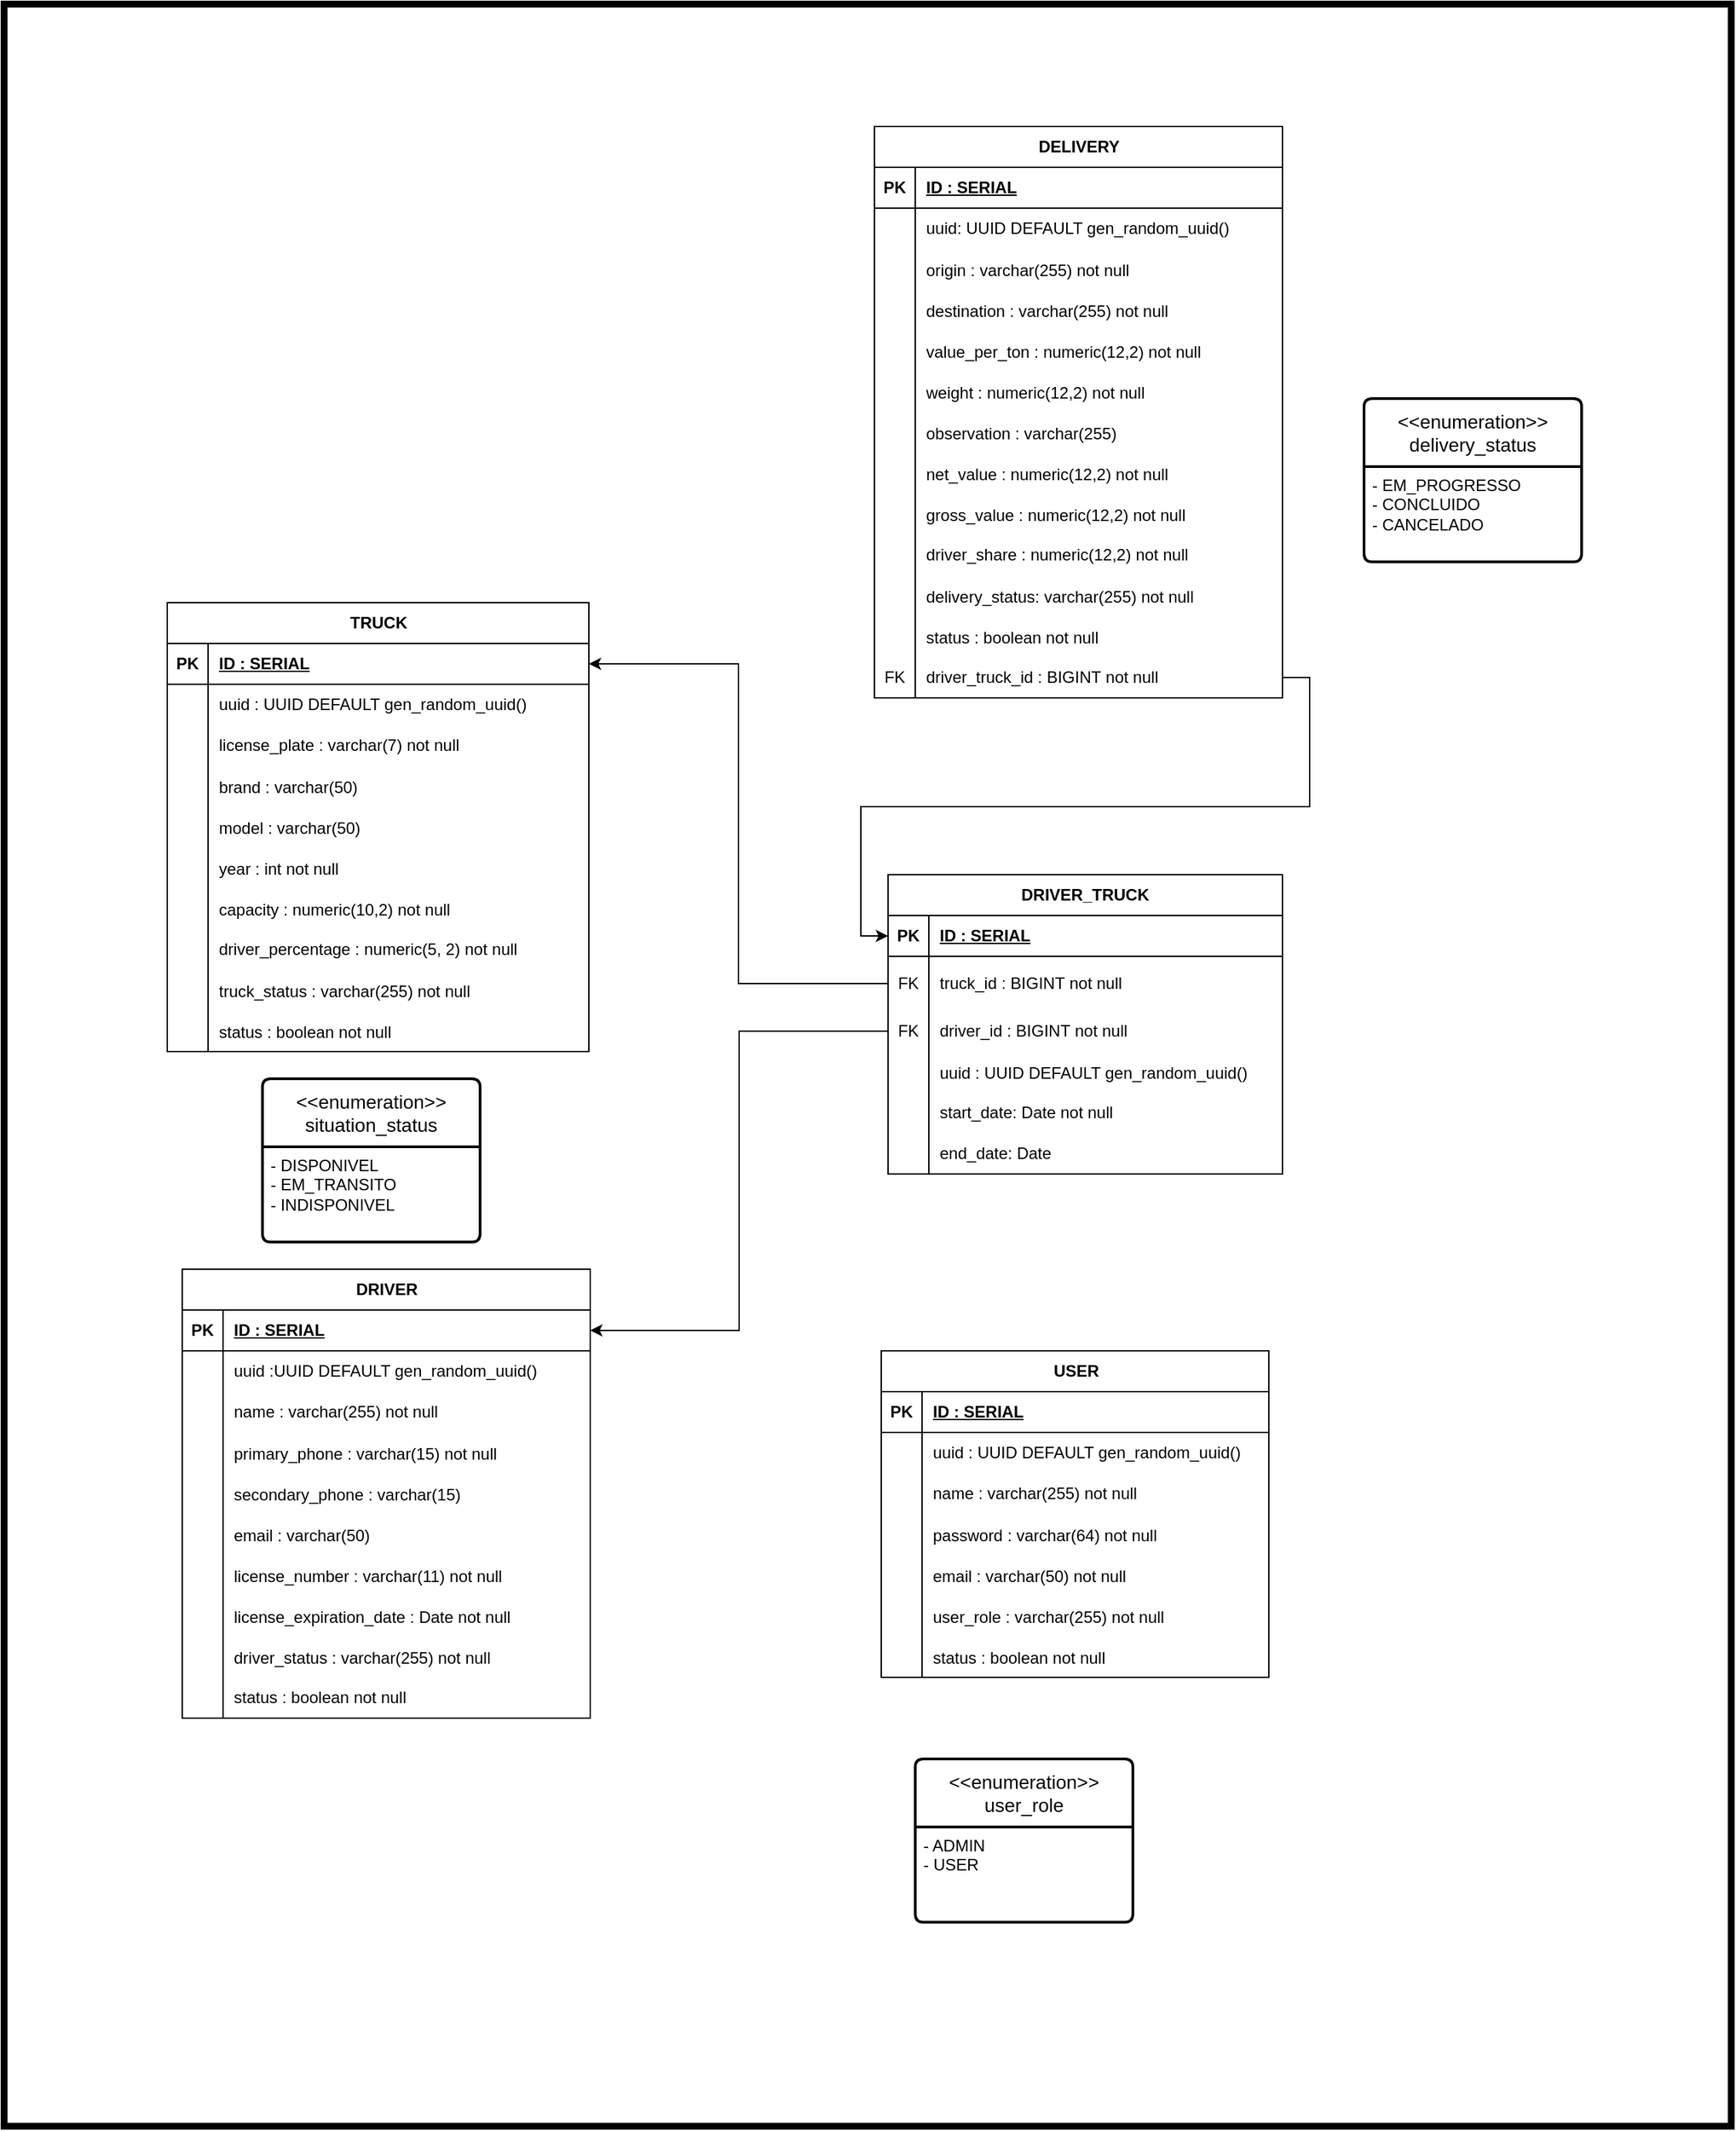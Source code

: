 <mxfile version="24.8.6">
  <diagram name="Página-1" id="pNqZ_SNLBmoqVt6MSf-a">
    <mxGraphModel dx="1987" dy="3127" grid="1" gridSize="10" guides="1" tooltips="1" connect="1" arrows="1" fold="1" page="1" pageScale="1" pageWidth="827" pageHeight="1169" math="0" shadow="0">
      <root>
        <mxCell id="0" />
        <mxCell id="1" parent="0" />
        <mxCell id="ezXLMtQOv2RWku8Z_4Wh-1" value="DRIVER_TRUCK" style="shape=table;startSize=30;container=1;collapsible=1;childLayout=tableLayout;fixedRows=1;rowLines=0;fontStyle=1;align=center;resizeLast=1;html=1;whiteSpace=wrap;" parent="1" vertex="1">
          <mxGeometry x="650" y="80" width="290" height="220" as="geometry" />
        </mxCell>
        <mxCell id="ezXLMtQOv2RWku8Z_4Wh-36" value="" style="shape=tableRow;horizontal=0;startSize=0;swimlaneHead=0;swimlaneBody=0;fillColor=none;collapsible=0;dropTarget=0;points=[[0,0.5],[1,0.5]];portConstraint=eastwest;top=0;left=0;right=0;bottom=1;" parent="ezXLMtQOv2RWku8Z_4Wh-1" vertex="1">
          <mxGeometry y="30" width="290" height="30" as="geometry" />
        </mxCell>
        <mxCell id="ezXLMtQOv2RWku8Z_4Wh-37" value="PK" style="shape=partialRectangle;connectable=0;fillColor=none;top=0;left=0;bottom=0;right=0;fontStyle=1;overflow=hidden;whiteSpace=wrap;html=1;" parent="ezXLMtQOv2RWku8Z_4Wh-36" vertex="1">
          <mxGeometry width="30" height="30" as="geometry">
            <mxRectangle width="30" height="30" as="alternateBounds" />
          </mxGeometry>
        </mxCell>
        <mxCell id="ezXLMtQOv2RWku8Z_4Wh-38" value="ID : SERIAL" style="shape=partialRectangle;connectable=0;fillColor=none;top=0;left=0;bottom=0;right=0;align=left;spacingLeft=6;fontStyle=5;overflow=hidden;whiteSpace=wrap;html=1;" parent="ezXLMtQOv2RWku8Z_4Wh-36" vertex="1">
          <mxGeometry x="30" width="260" height="30" as="geometry">
            <mxRectangle width="260" height="30" as="alternateBounds" />
          </mxGeometry>
        </mxCell>
        <mxCell id="ezXLMtQOv2RWku8Z_4Wh-386" value="" style="shape=tableRow;horizontal=0;startSize=0;swimlaneHead=0;swimlaneBody=0;fillColor=none;collapsible=0;dropTarget=0;points=[[0,0.5],[1,0.5]];portConstraint=eastwest;top=0;left=0;right=0;bottom=0;" parent="ezXLMtQOv2RWku8Z_4Wh-1" vertex="1">
          <mxGeometry y="60" width="290" height="40" as="geometry" />
        </mxCell>
        <mxCell id="ezXLMtQOv2RWku8Z_4Wh-387" value="FK" style="shape=partialRectangle;connectable=0;fillColor=none;top=0;left=0;bottom=0;right=0;fontStyle=0;overflow=hidden;whiteSpace=wrap;html=1;" parent="ezXLMtQOv2RWku8Z_4Wh-386" vertex="1">
          <mxGeometry width="30" height="40" as="geometry">
            <mxRectangle width="30" height="40" as="alternateBounds" />
          </mxGeometry>
        </mxCell>
        <mxCell id="ezXLMtQOv2RWku8Z_4Wh-388" value="truck_id : BIGINT&lt;span style=&quot;text-wrap-mode: nowrap;&quot;&gt;&amp;nbsp;not null&lt;/span&gt;" style="shape=partialRectangle;connectable=0;fillColor=none;top=0;left=0;bottom=0;right=0;align=left;spacingLeft=6;fontStyle=0;overflow=hidden;whiteSpace=wrap;html=1;" parent="ezXLMtQOv2RWku8Z_4Wh-386" vertex="1">
          <mxGeometry x="30" width="260" height="40" as="geometry">
            <mxRectangle width="260" height="40" as="alternateBounds" />
          </mxGeometry>
        </mxCell>
        <mxCell id="ezXLMtQOv2RWku8Z_4Wh-382" value="" style="shape=tableRow;horizontal=0;startSize=0;swimlaneHead=0;swimlaneBody=0;fillColor=none;collapsible=0;dropTarget=0;points=[[0,0.5],[1,0.5]];portConstraint=eastwest;top=0;left=0;right=0;bottom=0;" parent="ezXLMtQOv2RWku8Z_4Wh-1" vertex="1">
          <mxGeometry y="100" width="290" height="30" as="geometry" />
        </mxCell>
        <mxCell id="ezXLMtQOv2RWku8Z_4Wh-383" value="FK" style="shape=partialRectangle;connectable=0;fillColor=none;top=0;left=0;bottom=0;right=0;fontStyle=0;overflow=hidden;whiteSpace=wrap;html=1;" parent="ezXLMtQOv2RWku8Z_4Wh-382" vertex="1">
          <mxGeometry width="30" height="30" as="geometry">
            <mxRectangle width="30" height="30" as="alternateBounds" />
          </mxGeometry>
        </mxCell>
        <mxCell id="ezXLMtQOv2RWku8Z_4Wh-384" value="driver_id : BIGINT&lt;span style=&quot;text-wrap-mode: nowrap;&quot;&gt;&amp;nbsp;not null&lt;/span&gt;" style="shape=partialRectangle;connectable=0;fillColor=none;top=0;left=0;bottom=0;right=0;align=left;spacingLeft=6;fontStyle=0;overflow=hidden;whiteSpace=wrap;html=1;" parent="ezXLMtQOv2RWku8Z_4Wh-382" vertex="1">
          <mxGeometry x="30" width="260" height="30" as="geometry">
            <mxRectangle width="260" height="30" as="alternateBounds" />
          </mxGeometry>
        </mxCell>
        <mxCell id="Ko2edAD_BaUw7JD7dSCf-1" value="" style="shape=tableRow;horizontal=0;startSize=0;swimlaneHead=0;swimlaneBody=0;fillColor=none;collapsible=0;dropTarget=0;points=[[0,0.5],[1,0.5]];portConstraint=eastwest;top=0;left=0;right=0;bottom=0;" parent="ezXLMtQOv2RWku8Z_4Wh-1" vertex="1">
          <mxGeometry y="130" width="290" height="30" as="geometry" />
        </mxCell>
        <mxCell id="Ko2edAD_BaUw7JD7dSCf-2" value="" style="shape=partialRectangle;connectable=0;fillColor=none;top=0;left=0;bottom=0;right=0;editable=1;overflow=hidden;" parent="Ko2edAD_BaUw7JD7dSCf-1" vertex="1">
          <mxGeometry width="30" height="30" as="geometry">
            <mxRectangle width="30" height="30" as="alternateBounds" />
          </mxGeometry>
        </mxCell>
        <mxCell id="Ko2edAD_BaUw7JD7dSCf-3" value="uuid : UUID DEFAULT gen_random_uuid()" style="shape=partialRectangle;connectable=0;fillColor=none;top=0;left=0;bottom=0;right=0;align=left;spacingLeft=6;overflow=hidden;" parent="Ko2edAD_BaUw7JD7dSCf-1" vertex="1">
          <mxGeometry x="30" width="260" height="30" as="geometry">
            <mxRectangle width="260" height="30" as="alternateBounds" />
          </mxGeometry>
        </mxCell>
        <mxCell id="ezXLMtQOv2RWku8Z_4Wh-8" value="" style="shape=tableRow;horizontal=0;startSize=0;swimlaneHead=0;swimlaneBody=0;fillColor=none;collapsible=0;dropTarget=0;points=[[0,0.5],[1,0.5]];portConstraint=eastwest;top=0;left=0;right=0;bottom=0;html=1;" parent="ezXLMtQOv2RWku8Z_4Wh-1" vertex="1">
          <mxGeometry y="160" width="290" height="30" as="geometry" />
        </mxCell>
        <mxCell id="ezXLMtQOv2RWku8Z_4Wh-9" value="" style="shape=partialRectangle;connectable=0;fillColor=none;top=0;left=0;bottom=0;right=0;editable=1;overflow=hidden;html=1;whiteSpace=wrap;" parent="ezXLMtQOv2RWku8Z_4Wh-8" vertex="1">
          <mxGeometry width="30" height="30" as="geometry">
            <mxRectangle width="30" height="30" as="alternateBounds" />
          </mxGeometry>
        </mxCell>
        <mxCell id="ezXLMtQOv2RWku8Z_4Wh-10" value="start_date: Date&lt;span style=&quot;text-wrap-mode: nowrap;&quot;&gt;&amp;nbsp;not null&lt;/span&gt;" style="shape=partialRectangle;connectable=0;fillColor=none;top=0;left=0;bottom=0;right=0;align=left;spacingLeft=6;overflow=hidden;html=1;whiteSpace=wrap;" parent="ezXLMtQOv2RWku8Z_4Wh-8" vertex="1">
          <mxGeometry x="30" width="260" height="30" as="geometry">
            <mxRectangle width="260" height="30" as="alternateBounds" />
          </mxGeometry>
        </mxCell>
        <mxCell id="ezXLMtQOv2RWku8Z_4Wh-11" value="" style="shape=tableRow;horizontal=0;startSize=0;swimlaneHead=0;swimlaneBody=0;fillColor=none;collapsible=0;dropTarget=0;points=[[0,0.5],[1,0.5]];portConstraint=eastwest;top=0;left=0;right=0;bottom=0;html=1;" parent="ezXLMtQOv2RWku8Z_4Wh-1" vertex="1">
          <mxGeometry y="190" width="290" height="30" as="geometry" />
        </mxCell>
        <mxCell id="ezXLMtQOv2RWku8Z_4Wh-12" value="" style="shape=partialRectangle;connectable=0;fillColor=none;top=0;left=0;bottom=0;right=0;editable=1;overflow=hidden;html=1;whiteSpace=wrap;" parent="ezXLMtQOv2RWku8Z_4Wh-11" vertex="1">
          <mxGeometry width="30" height="30" as="geometry">
            <mxRectangle width="30" height="30" as="alternateBounds" />
          </mxGeometry>
        </mxCell>
        <mxCell id="ezXLMtQOv2RWku8Z_4Wh-13" value="end_date: Date" style="shape=partialRectangle;connectable=0;fillColor=none;top=0;left=0;bottom=0;right=0;align=left;spacingLeft=6;overflow=hidden;html=1;whiteSpace=wrap;" parent="ezXLMtQOv2RWku8Z_4Wh-11" vertex="1">
          <mxGeometry x="30" width="260" height="30" as="geometry">
            <mxRectangle width="260" height="30" as="alternateBounds" />
          </mxGeometry>
        </mxCell>
        <mxCell id="ezXLMtQOv2RWku8Z_4Wh-14" value="DRIVER" style="shape=table;startSize=30;container=1;collapsible=1;childLayout=tableLayout;fixedRows=1;rowLines=0;fontStyle=1;align=center;resizeLast=1;html=1;" parent="1" vertex="1">
          <mxGeometry x="131" y="370" width="300" height="330" as="geometry" />
        </mxCell>
        <mxCell id="ezXLMtQOv2RWku8Z_4Wh-15" value="" style="shape=tableRow;horizontal=0;startSize=0;swimlaneHead=0;swimlaneBody=0;fillColor=none;collapsible=0;dropTarget=0;points=[[0,0.5],[1,0.5]];portConstraint=eastwest;top=0;left=0;right=0;bottom=1;" parent="ezXLMtQOv2RWku8Z_4Wh-14" vertex="1">
          <mxGeometry y="30" width="300" height="30" as="geometry" />
        </mxCell>
        <mxCell id="ezXLMtQOv2RWku8Z_4Wh-16" value="PK" style="shape=partialRectangle;connectable=0;fillColor=none;top=0;left=0;bottom=0;right=0;fontStyle=1;overflow=hidden;whiteSpace=wrap;html=1;" parent="ezXLMtQOv2RWku8Z_4Wh-15" vertex="1">
          <mxGeometry width="30" height="30" as="geometry">
            <mxRectangle width="30" height="30" as="alternateBounds" />
          </mxGeometry>
        </mxCell>
        <mxCell id="ezXLMtQOv2RWku8Z_4Wh-17" value="ID : SERIAL" style="shape=partialRectangle;connectable=0;fillColor=none;top=0;left=0;bottom=0;right=0;align=left;spacingLeft=6;fontStyle=5;overflow=hidden;whiteSpace=wrap;html=1;" parent="ezXLMtQOv2RWku8Z_4Wh-15" vertex="1">
          <mxGeometry x="30" width="270" height="30" as="geometry">
            <mxRectangle width="270" height="30" as="alternateBounds" />
          </mxGeometry>
        </mxCell>
        <mxCell id="ezXLMtQOv2RWku8Z_4Wh-18" value="" style="shape=tableRow;horizontal=0;startSize=0;swimlaneHead=0;swimlaneBody=0;fillColor=none;collapsible=0;dropTarget=0;points=[[0,0.5],[1,0.5]];portConstraint=eastwest;top=0;left=0;right=0;bottom=0;" parent="ezXLMtQOv2RWku8Z_4Wh-14" vertex="1">
          <mxGeometry y="60" width="300" height="30" as="geometry" />
        </mxCell>
        <mxCell id="ezXLMtQOv2RWku8Z_4Wh-19" value="" style="shape=partialRectangle;connectable=0;fillColor=none;top=0;left=0;bottom=0;right=0;editable=1;overflow=hidden;whiteSpace=wrap;html=1;" parent="ezXLMtQOv2RWku8Z_4Wh-18" vertex="1">
          <mxGeometry width="30" height="30" as="geometry">
            <mxRectangle width="30" height="30" as="alternateBounds" />
          </mxGeometry>
        </mxCell>
        <mxCell id="ezXLMtQOv2RWku8Z_4Wh-20" value="uuid :UUID DEFAULT gen_random_uuid()" style="shape=partialRectangle;connectable=0;fillColor=none;top=0;left=0;bottom=0;right=0;align=left;spacingLeft=6;overflow=hidden;whiteSpace=wrap;html=1;" parent="ezXLMtQOv2RWku8Z_4Wh-18" vertex="1">
          <mxGeometry x="30" width="270" height="30" as="geometry">
            <mxRectangle width="270" height="30" as="alternateBounds" />
          </mxGeometry>
        </mxCell>
        <mxCell id="ezXLMtQOv2RWku8Z_4Wh-21" value="" style="shape=tableRow;horizontal=0;startSize=0;swimlaneHead=0;swimlaneBody=0;fillColor=none;collapsible=0;dropTarget=0;points=[[0,0.5],[1,0.5]];portConstraint=eastwest;top=0;left=0;right=0;bottom=0;" parent="ezXLMtQOv2RWku8Z_4Wh-14" vertex="1">
          <mxGeometry y="90" width="300" height="30" as="geometry" />
        </mxCell>
        <mxCell id="ezXLMtQOv2RWku8Z_4Wh-22" value="" style="shape=partialRectangle;connectable=0;fillColor=none;top=0;left=0;bottom=0;right=0;editable=1;overflow=hidden;whiteSpace=wrap;html=1;" parent="ezXLMtQOv2RWku8Z_4Wh-21" vertex="1">
          <mxGeometry width="30" height="30" as="geometry">
            <mxRectangle width="30" height="30" as="alternateBounds" />
          </mxGeometry>
        </mxCell>
        <mxCell id="ezXLMtQOv2RWku8Z_4Wh-23" value="name :&amp;nbsp;&lt;span style=&quot;text-wrap-mode: nowrap;&quot;&gt;varchar(255)&lt;/span&gt;&lt;span style=&quot;text-wrap-mode: nowrap;&quot;&gt;&amp;nbsp;not null&lt;/span&gt;" style="shape=partialRectangle;connectable=0;fillColor=none;top=0;left=0;bottom=0;right=0;align=left;spacingLeft=6;overflow=hidden;whiteSpace=wrap;html=1;" parent="ezXLMtQOv2RWku8Z_4Wh-21" vertex="1">
          <mxGeometry x="30" width="270" height="30" as="geometry">
            <mxRectangle width="270" height="30" as="alternateBounds" />
          </mxGeometry>
        </mxCell>
        <mxCell id="ezXLMtQOv2RWku8Z_4Wh-117" value="" style="shape=tableRow;horizontal=0;startSize=0;swimlaneHead=0;swimlaneBody=0;fillColor=none;collapsible=0;dropTarget=0;points=[[0,0.5],[1,0.5]];portConstraint=eastwest;top=0;left=0;right=0;bottom=0;" parent="ezXLMtQOv2RWku8Z_4Wh-14" vertex="1">
          <mxGeometry y="120" width="300" height="30" as="geometry" />
        </mxCell>
        <mxCell id="ezXLMtQOv2RWku8Z_4Wh-118" value="" style="shape=partialRectangle;connectable=0;fillColor=none;top=0;left=0;bottom=0;right=0;editable=1;overflow=hidden;" parent="ezXLMtQOv2RWku8Z_4Wh-117" vertex="1">
          <mxGeometry width="30" height="30" as="geometry">
            <mxRectangle width="30" height="30" as="alternateBounds" />
          </mxGeometry>
        </mxCell>
        <mxCell id="ezXLMtQOv2RWku8Z_4Wh-119" value="primary_phone : varchar(15) not null" style="shape=partialRectangle;connectable=0;fillColor=none;top=0;left=0;bottom=0;right=0;align=left;spacingLeft=6;overflow=hidden;" parent="ezXLMtQOv2RWku8Z_4Wh-117" vertex="1">
          <mxGeometry x="30" width="270" height="30" as="geometry">
            <mxRectangle width="270" height="30" as="alternateBounds" />
          </mxGeometry>
        </mxCell>
        <mxCell id="ezXLMtQOv2RWku8Z_4Wh-129" value="" style="shape=tableRow;horizontal=0;startSize=0;swimlaneHead=0;swimlaneBody=0;fillColor=none;collapsible=0;dropTarget=0;points=[[0,0.5],[1,0.5]];portConstraint=eastwest;top=0;left=0;right=0;bottom=0;" parent="ezXLMtQOv2RWku8Z_4Wh-14" vertex="1">
          <mxGeometry y="150" width="300" height="30" as="geometry" />
        </mxCell>
        <mxCell id="ezXLMtQOv2RWku8Z_4Wh-130" value="" style="shape=partialRectangle;connectable=0;fillColor=none;top=0;left=0;bottom=0;right=0;editable=1;overflow=hidden;" parent="ezXLMtQOv2RWku8Z_4Wh-129" vertex="1">
          <mxGeometry width="30" height="30" as="geometry">
            <mxRectangle width="30" height="30" as="alternateBounds" />
          </mxGeometry>
        </mxCell>
        <mxCell id="ezXLMtQOv2RWku8Z_4Wh-131" value="secondary_phone : varchar(15)" style="shape=partialRectangle;connectable=0;fillColor=none;top=0;left=0;bottom=0;right=0;align=left;spacingLeft=6;overflow=hidden;" parent="ezXLMtQOv2RWku8Z_4Wh-129" vertex="1">
          <mxGeometry x="30" width="270" height="30" as="geometry">
            <mxRectangle width="270" height="30" as="alternateBounds" />
          </mxGeometry>
        </mxCell>
        <mxCell id="ezXLMtQOv2RWku8Z_4Wh-125" value="" style="shape=tableRow;horizontal=0;startSize=0;swimlaneHead=0;swimlaneBody=0;fillColor=none;collapsible=0;dropTarget=0;points=[[0,0.5],[1,0.5]];portConstraint=eastwest;top=0;left=0;right=0;bottom=0;" parent="ezXLMtQOv2RWku8Z_4Wh-14" vertex="1">
          <mxGeometry y="180" width="300" height="30" as="geometry" />
        </mxCell>
        <mxCell id="ezXLMtQOv2RWku8Z_4Wh-126" value="" style="shape=partialRectangle;connectable=0;fillColor=none;top=0;left=0;bottom=0;right=0;editable=1;overflow=hidden;" parent="ezXLMtQOv2RWku8Z_4Wh-125" vertex="1">
          <mxGeometry width="30" height="30" as="geometry">
            <mxRectangle width="30" height="30" as="alternateBounds" />
          </mxGeometry>
        </mxCell>
        <mxCell id="ezXLMtQOv2RWku8Z_4Wh-127" value="email : varchar(50)" style="shape=partialRectangle;connectable=0;fillColor=none;top=0;left=0;bottom=0;right=0;align=left;spacingLeft=6;overflow=hidden;" parent="ezXLMtQOv2RWku8Z_4Wh-125" vertex="1">
          <mxGeometry x="30" width="270" height="30" as="geometry">
            <mxRectangle width="270" height="30" as="alternateBounds" />
          </mxGeometry>
        </mxCell>
        <mxCell id="ezXLMtQOv2RWku8Z_4Wh-121" value="" style="shape=tableRow;horizontal=0;startSize=0;swimlaneHead=0;swimlaneBody=0;fillColor=none;collapsible=0;dropTarget=0;points=[[0,0.5],[1,0.5]];portConstraint=eastwest;top=0;left=0;right=0;bottom=0;" parent="ezXLMtQOv2RWku8Z_4Wh-14" vertex="1">
          <mxGeometry y="210" width="300" height="30" as="geometry" />
        </mxCell>
        <mxCell id="ezXLMtQOv2RWku8Z_4Wh-122" value="" style="shape=partialRectangle;connectable=0;fillColor=none;top=0;left=0;bottom=0;right=0;editable=1;overflow=hidden;" parent="ezXLMtQOv2RWku8Z_4Wh-121" vertex="1">
          <mxGeometry width="30" height="30" as="geometry">
            <mxRectangle width="30" height="30" as="alternateBounds" />
          </mxGeometry>
        </mxCell>
        <mxCell id="ezXLMtQOv2RWku8Z_4Wh-123" value="license_number : varchar(11) not null" style="shape=partialRectangle;connectable=0;fillColor=none;top=0;left=0;bottom=0;right=0;align=left;spacingLeft=6;overflow=hidden;" parent="ezXLMtQOv2RWku8Z_4Wh-121" vertex="1">
          <mxGeometry x="30" width="270" height="30" as="geometry">
            <mxRectangle width="270" height="30" as="alternateBounds" />
          </mxGeometry>
        </mxCell>
        <mxCell id="ezXLMtQOv2RWku8Z_4Wh-141" value="" style="shape=tableRow;horizontal=0;startSize=0;swimlaneHead=0;swimlaneBody=0;fillColor=none;collapsible=0;dropTarget=0;points=[[0,0.5],[1,0.5]];portConstraint=eastwest;top=0;left=0;right=0;bottom=0;" parent="ezXLMtQOv2RWku8Z_4Wh-14" vertex="1">
          <mxGeometry y="240" width="300" height="30" as="geometry" />
        </mxCell>
        <mxCell id="ezXLMtQOv2RWku8Z_4Wh-142" value="" style="shape=partialRectangle;connectable=0;fillColor=none;top=0;left=0;bottom=0;right=0;editable=1;overflow=hidden;" parent="ezXLMtQOv2RWku8Z_4Wh-141" vertex="1">
          <mxGeometry width="30" height="30" as="geometry">
            <mxRectangle width="30" height="30" as="alternateBounds" />
          </mxGeometry>
        </mxCell>
        <mxCell id="ezXLMtQOv2RWku8Z_4Wh-143" value="license_expiration_date : Date not null" style="shape=partialRectangle;connectable=0;fillColor=none;top=0;left=0;bottom=0;right=0;align=left;spacingLeft=6;overflow=hidden;" parent="ezXLMtQOv2RWku8Z_4Wh-141" vertex="1">
          <mxGeometry x="30" width="270" height="30" as="geometry">
            <mxRectangle width="270" height="30" as="alternateBounds" />
          </mxGeometry>
        </mxCell>
        <mxCell id="ezXLMtQOv2RWku8Z_4Wh-327" value="" style="shape=tableRow;horizontal=0;startSize=0;swimlaneHead=0;swimlaneBody=0;fillColor=none;collapsible=0;dropTarget=0;points=[[0,0.5],[1,0.5]];portConstraint=eastwest;top=0;left=0;right=0;bottom=0;" parent="ezXLMtQOv2RWku8Z_4Wh-14" vertex="1">
          <mxGeometry y="270" width="300" height="30" as="geometry" />
        </mxCell>
        <mxCell id="ezXLMtQOv2RWku8Z_4Wh-328" value="" style="shape=partialRectangle;connectable=0;fillColor=none;top=0;left=0;bottom=0;right=0;editable=1;overflow=hidden;" parent="ezXLMtQOv2RWku8Z_4Wh-327" vertex="1">
          <mxGeometry width="30" height="30" as="geometry">
            <mxRectangle width="30" height="30" as="alternateBounds" />
          </mxGeometry>
        </mxCell>
        <mxCell id="ezXLMtQOv2RWku8Z_4Wh-329" value="driver_status : varchar(255) not null" style="shape=partialRectangle;connectable=0;fillColor=none;top=0;left=0;bottom=0;right=0;align=left;spacingLeft=6;overflow=hidden;" parent="ezXLMtQOv2RWku8Z_4Wh-327" vertex="1">
          <mxGeometry x="30" width="270" height="30" as="geometry">
            <mxRectangle width="270" height="30" as="alternateBounds" />
          </mxGeometry>
        </mxCell>
        <mxCell id="ezXLMtQOv2RWku8Z_4Wh-24" value="" style="shape=tableRow;horizontal=0;startSize=0;swimlaneHead=0;swimlaneBody=0;fillColor=none;collapsible=0;dropTarget=0;points=[[0,0.5],[1,0.5]];portConstraint=eastwest;top=0;left=0;right=0;bottom=0;" parent="ezXLMtQOv2RWku8Z_4Wh-14" vertex="1">
          <mxGeometry y="300" width="300" height="30" as="geometry" />
        </mxCell>
        <mxCell id="ezXLMtQOv2RWku8Z_4Wh-25" value="" style="shape=partialRectangle;connectable=0;fillColor=none;top=0;left=0;bottom=0;right=0;editable=1;overflow=hidden;whiteSpace=wrap;html=1;" parent="ezXLMtQOv2RWku8Z_4Wh-24" vertex="1">
          <mxGeometry width="30" height="30" as="geometry">
            <mxRectangle width="30" height="30" as="alternateBounds" />
          </mxGeometry>
        </mxCell>
        <mxCell id="ezXLMtQOv2RWku8Z_4Wh-26" value="status : boolean&lt;span style=&quot;text-wrap-mode: nowrap;&quot;&gt;&amp;nbsp;not null&lt;/span&gt;" style="shape=partialRectangle;connectable=0;fillColor=none;top=0;left=0;bottom=0;right=0;align=left;spacingLeft=6;overflow=hidden;whiteSpace=wrap;html=1;" parent="ezXLMtQOv2RWku8Z_4Wh-24" vertex="1">
          <mxGeometry x="30" width="270" height="30" as="geometry">
            <mxRectangle width="270" height="30" as="alternateBounds" />
          </mxGeometry>
        </mxCell>
        <mxCell id="ezXLMtQOv2RWku8Z_4Wh-54" value="TRUCK" style="shape=table;startSize=30;container=1;collapsible=1;childLayout=tableLayout;fixedRows=1;rowLines=0;fontStyle=1;align=center;resizeLast=1;html=1;" parent="1" vertex="1">
          <mxGeometry x="120" y="-120" width="310" height="330" as="geometry" />
        </mxCell>
        <mxCell id="ezXLMtQOv2RWku8Z_4Wh-55" value="" style="shape=tableRow;horizontal=0;startSize=0;swimlaneHead=0;swimlaneBody=0;fillColor=none;collapsible=0;dropTarget=0;points=[[0,0.5],[1,0.5]];portConstraint=eastwest;top=0;left=0;right=0;bottom=1;" parent="ezXLMtQOv2RWku8Z_4Wh-54" vertex="1">
          <mxGeometry y="30" width="310" height="30" as="geometry" />
        </mxCell>
        <mxCell id="ezXLMtQOv2RWku8Z_4Wh-56" value="PK" style="shape=partialRectangle;connectable=0;fillColor=none;top=0;left=0;bottom=0;right=0;fontStyle=1;overflow=hidden;whiteSpace=wrap;html=1;" parent="ezXLMtQOv2RWku8Z_4Wh-55" vertex="1">
          <mxGeometry width="30" height="30" as="geometry">
            <mxRectangle width="30" height="30" as="alternateBounds" />
          </mxGeometry>
        </mxCell>
        <mxCell id="ezXLMtQOv2RWku8Z_4Wh-57" value="ID : SERIAL" style="shape=partialRectangle;connectable=0;fillColor=none;top=0;left=0;bottom=0;right=0;align=left;spacingLeft=6;fontStyle=5;overflow=hidden;whiteSpace=wrap;html=1;" parent="ezXLMtQOv2RWku8Z_4Wh-55" vertex="1">
          <mxGeometry x="30" width="280" height="30" as="geometry">
            <mxRectangle width="280" height="30" as="alternateBounds" />
          </mxGeometry>
        </mxCell>
        <mxCell id="ezXLMtQOv2RWku8Z_4Wh-58" value="" style="shape=tableRow;horizontal=0;startSize=0;swimlaneHead=0;swimlaneBody=0;fillColor=none;collapsible=0;dropTarget=0;points=[[0,0.5],[1,0.5]];portConstraint=eastwest;top=0;left=0;right=0;bottom=0;" parent="ezXLMtQOv2RWku8Z_4Wh-54" vertex="1">
          <mxGeometry y="60" width="310" height="30" as="geometry" />
        </mxCell>
        <mxCell id="ezXLMtQOv2RWku8Z_4Wh-59" value="" style="shape=partialRectangle;connectable=0;fillColor=none;top=0;left=0;bottom=0;right=0;editable=1;overflow=hidden;whiteSpace=wrap;html=1;" parent="ezXLMtQOv2RWku8Z_4Wh-58" vertex="1">
          <mxGeometry width="30" height="30" as="geometry">
            <mxRectangle width="30" height="30" as="alternateBounds" />
          </mxGeometry>
        </mxCell>
        <mxCell id="ezXLMtQOv2RWku8Z_4Wh-60" value="uuid : UUID DEFAULT gen_random_uuid()" style="shape=partialRectangle;connectable=0;fillColor=none;top=0;left=0;bottom=0;right=0;align=left;spacingLeft=6;overflow=hidden;whiteSpace=wrap;html=1;" parent="ezXLMtQOv2RWku8Z_4Wh-58" vertex="1">
          <mxGeometry x="30" width="280" height="30" as="geometry">
            <mxRectangle width="280" height="30" as="alternateBounds" />
          </mxGeometry>
        </mxCell>
        <mxCell id="ezXLMtQOv2RWku8Z_4Wh-61" value="" style="shape=tableRow;horizontal=0;startSize=0;swimlaneHead=0;swimlaneBody=0;fillColor=none;collapsible=0;dropTarget=0;points=[[0,0.5],[1,0.5]];portConstraint=eastwest;top=0;left=0;right=0;bottom=0;" parent="ezXLMtQOv2RWku8Z_4Wh-54" vertex="1">
          <mxGeometry y="90" width="310" height="30" as="geometry" />
        </mxCell>
        <mxCell id="ezXLMtQOv2RWku8Z_4Wh-62" value="" style="shape=partialRectangle;connectable=0;fillColor=none;top=0;left=0;bottom=0;right=0;editable=1;overflow=hidden;whiteSpace=wrap;html=1;" parent="ezXLMtQOv2RWku8Z_4Wh-61" vertex="1">
          <mxGeometry width="30" height="30" as="geometry">
            <mxRectangle width="30" height="30" as="alternateBounds" />
          </mxGeometry>
        </mxCell>
        <mxCell id="ezXLMtQOv2RWku8Z_4Wh-63" value="license_plate : varchar(7) &lt;span style=&quot;text-wrap-mode: nowrap;&quot;&gt;not null&lt;/span&gt;" style="shape=partialRectangle;connectable=0;fillColor=none;top=0;left=0;bottom=0;right=0;align=left;spacingLeft=6;overflow=hidden;whiteSpace=wrap;html=1;" parent="ezXLMtQOv2RWku8Z_4Wh-61" vertex="1">
          <mxGeometry x="30" width="280" height="30" as="geometry">
            <mxRectangle width="280" height="30" as="alternateBounds" />
          </mxGeometry>
        </mxCell>
        <mxCell id="ezXLMtQOv2RWku8Z_4Wh-145" value="" style="shape=tableRow;horizontal=0;startSize=0;swimlaneHead=0;swimlaneBody=0;fillColor=none;collapsible=0;dropTarget=0;points=[[0,0.5],[1,0.5]];portConstraint=eastwest;top=0;left=0;right=0;bottom=0;" parent="ezXLMtQOv2RWku8Z_4Wh-54" vertex="1">
          <mxGeometry y="120" width="310" height="30" as="geometry" />
        </mxCell>
        <mxCell id="ezXLMtQOv2RWku8Z_4Wh-146" value="" style="shape=partialRectangle;connectable=0;fillColor=none;top=0;left=0;bottom=0;right=0;editable=1;overflow=hidden;" parent="ezXLMtQOv2RWku8Z_4Wh-145" vertex="1">
          <mxGeometry width="30" height="30" as="geometry">
            <mxRectangle width="30" height="30" as="alternateBounds" />
          </mxGeometry>
        </mxCell>
        <mxCell id="ezXLMtQOv2RWku8Z_4Wh-147" value="brand : varchar(50)" style="shape=partialRectangle;connectable=0;fillColor=none;top=0;left=0;bottom=0;right=0;align=left;spacingLeft=6;overflow=hidden;" parent="ezXLMtQOv2RWku8Z_4Wh-145" vertex="1">
          <mxGeometry x="30" width="280" height="30" as="geometry">
            <mxRectangle width="280" height="30" as="alternateBounds" />
          </mxGeometry>
        </mxCell>
        <mxCell id="ezXLMtQOv2RWku8Z_4Wh-133" value="" style="shape=tableRow;horizontal=0;startSize=0;swimlaneHead=0;swimlaneBody=0;fillColor=none;collapsible=0;dropTarget=0;points=[[0,0.5],[1,0.5]];portConstraint=eastwest;top=0;left=0;right=0;bottom=0;" parent="ezXLMtQOv2RWku8Z_4Wh-54" vertex="1">
          <mxGeometry y="150" width="310" height="30" as="geometry" />
        </mxCell>
        <mxCell id="ezXLMtQOv2RWku8Z_4Wh-134" value="" style="shape=partialRectangle;connectable=0;fillColor=none;top=0;left=0;bottom=0;right=0;editable=1;overflow=hidden;" parent="ezXLMtQOv2RWku8Z_4Wh-133" vertex="1">
          <mxGeometry width="30" height="30" as="geometry">
            <mxRectangle width="30" height="30" as="alternateBounds" />
          </mxGeometry>
        </mxCell>
        <mxCell id="ezXLMtQOv2RWku8Z_4Wh-135" value="model : varchar(50)" style="shape=partialRectangle;connectable=0;fillColor=none;top=0;left=0;bottom=0;right=0;align=left;spacingLeft=6;overflow=hidden;" parent="ezXLMtQOv2RWku8Z_4Wh-133" vertex="1">
          <mxGeometry x="30" width="280" height="30" as="geometry">
            <mxRectangle width="280" height="30" as="alternateBounds" />
          </mxGeometry>
        </mxCell>
        <mxCell id="ezXLMtQOv2RWku8Z_4Wh-264" value="" style="shape=tableRow;horizontal=0;startSize=0;swimlaneHead=0;swimlaneBody=0;fillColor=none;collapsible=0;dropTarget=0;points=[[0,0.5],[1,0.5]];portConstraint=eastwest;top=0;left=0;right=0;bottom=0;" parent="ezXLMtQOv2RWku8Z_4Wh-54" vertex="1">
          <mxGeometry y="180" width="310" height="30" as="geometry" />
        </mxCell>
        <mxCell id="ezXLMtQOv2RWku8Z_4Wh-265" value="" style="shape=partialRectangle;connectable=0;fillColor=none;top=0;left=0;bottom=0;right=0;editable=1;overflow=hidden;" parent="ezXLMtQOv2RWku8Z_4Wh-264" vertex="1">
          <mxGeometry width="30" height="30" as="geometry">
            <mxRectangle width="30" height="30" as="alternateBounds" />
          </mxGeometry>
        </mxCell>
        <mxCell id="ezXLMtQOv2RWku8Z_4Wh-266" value="year : int not null" style="shape=partialRectangle;connectable=0;fillColor=none;top=0;left=0;bottom=0;right=0;align=left;spacingLeft=6;overflow=hidden;" parent="ezXLMtQOv2RWku8Z_4Wh-264" vertex="1">
          <mxGeometry x="30" width="280" height="30" as="geometry">
            <mxRectangle width="280" height="30" as="alternateBounds" />
          </mxGeometry>
        </mxCell>
        <mxCell id="ezXLMtQOv2RWku8Z_4Wh-260" value="" style="shape=tableRow;horizontal=0;startSize=0;swimlaneHead=0;swimlaneBody=0;fillColor=none;collapsible=0;dropTarget=0;points=[[0,0.5],[1,0.5]];portConstraint=eastwest;top=0;left=0;right=0;bottom=0;" parent="ezXLMtQOv2RWku8Z_4Wh-54" vertex="1">
          <mxGeometry y="210" width="310" height="30" as="geometry" />
        </mxCell>
        <mxCell id="ezXLMtQOv2RWku8Z_4Wh-261" value="" style="shape=partialRectangle;connectable=0;fillColor=none;top=0;left=0;bottom=0;right=0;editable=1;overflow=hidden;" parent="ezXLMtQOv2RWku8Z_4Wh-260" vertex="1">
          <mxGeometry width="30" height="30" as="geometry">
            <mxRectangle width="30" height="30" as="alternateBounds" />
          </mxGeometry>
        </mxCell>
        <mxCell id="ezXLMtQOv2RWku8Z_4Wh-262" value="capacity : numeric(10,2) not null" style="shape=partialRectangle;connectable=0;fillColor=none;top=0;left=0;bottom=0;right=0;align=left;spacingLeft=6;overflow=hidden;" parent="ezXLMtQOv2RWku8Z_4Wh-260" vertex="1">
          <mxGeometry x="30" width="280" height="30" as="geometry">
            <mxRectangle width="280" height="30" as="alternateBounds" />
          </mxGeometry>
        </mxCell>
        <mxCell id="ezXLMtQOv2RWku8Z_4Wh-64" value="" style="shape=tableRow;horizontal=0;startSize=0;swimlaneHead=0;swimlaneBody=0;fillColor=none;collapsible=0;dropTarget=0;points=[[0,0.5],[1,0.5]];portConstraint=eastwest;top=0;left=0;right=0;bottom=0;" parent="ezXLMtQOv2RWku8Z_4Wh-54" vertex="1">
          <mxGeometry y="240" width="310" height="30" as="geometry" />
        </mxCell>
        <mxCell id="ezXLMtQOv2RWku8Z_4Wh-65" value="" style="shape=partialRectangle;connectable=0;fillColor=none;top=0;left=0;bottom=0;right=0;editable=1;overflow=hidden;whiteSpace=wrap;html=1;" parent="ezXLMtQOv2RWku8Z_4Wh-64" vertex="1">
          <mxGeometry width="30" height="30" as="geometry">
            <mxRectangle width="30" height="30" as="alternateBounds" />
          </mxGeometry>
        </mxCell>
        <mxCell id="ezXLMtQOv2RWku8Z_4Wh-66" value="driver_percentage :&amp;nbsp;&lt;span style=&quot;text-wrap-mode: nowrap;&quot;&gt;numeric(5, 2) not null&lt;/span&gt;" style="shape=partialRectangle;connectable=0;fillColor=none;top=0;left=0;bottom=0;right=0;align=left;spacingLeft=6;overflow=hidden;whiteSpace=wrap;html=1;" parent="ezXLMtQOv2RWku8Z_4Wh-64" vertex="1">
          <mxGeometry x="30" width="280" height="30" as="geometry">
            <mxRectangle width="280" height="30" as="alternateBounds" />
          </mxGeometry>
        </mxCell>
        <mxCell id="ezXLMtQOv2RWku8Z_4Wh-332" value="" style="shape=tableRow;horizontal=0;startSize=0;swimlaneHead=0;swimlaneBody=0;fillColor=none;collapsible=0;dropTarget=0;points=[[0,0.5],[1,0.5]];portConstraint=eastwest;top=0;left=0;right=0;bottom=0;" parent="ezXLMtQOv2RWku8Z_4Wh-54" vertex="1">
          <mxGeometry y="270" width="310" height="30" as="geometry" />
        </mxCell>
        <mxCell id="ezXLMtQOv2RWku8Z_4Wh-333" value="" style="shape=partialRectangle;connectable=0;fillColor=none;top=0;left=0;bottom=0;right=0;editable=1;overflow=hidden;" parent="ezXLMtQOv2RWku8Z_4Wh-332" vertex="1">
          <mxGeometry width="30" height="30" as="geometry">
            <mxRectangle width="30" height="30" as="alternateBounds" />
          </mxGeometry>
        </mxCell>
        <mxCell id="ezXLMtQOv2RWku8Z_4Wh-334" value="truck_status : varchar(255) not null" style="shape=partialRectangle;connectable=0;fillColor=none;top=0;left=0;bottom=0;right=0;align=left;spacingLeft=6;overflow=hidden;" parent="ezXLMtQOv2RWku8Z_4Wh-332" vertex="1">
          <mxGeometry x="30" width="280" height="30" as="geometry">
            <mxRectangle width="280" height="30" as="alternateBounds" />
          </mxGeometry>
        </mxCell>
        <mxCell id="ezXLMtQOv2RWku8Z_4Wh-268" value="" style="shape=tableRow;horizontal=0;startSize=0;swimlaneHead=0;swimlaneBody=0;fillColor=none;collapsible=0;dropTarget=0;points=[[0,0.5],[1,0.5]];portConstraint=eastwest;top=0;left=0;right=0;bottom=0;" parent="ezXLMtQOv2RWku8Z_4Wh-54" vertex="1">
          <mxGeometry y="300" width="310" height="30" as="geometry" />
        </mxCell>
        <mxCell id="ezXLMtQOv2RWku8Z_4Wh-269" value="" style="shape=partialRectangle;connectable=0;fillColor=none;top=0;left=0;bottom=0;right=0;editable=1;overflow=hidden;" parent="ezXLMtQOv2RWku8Z_4Wh-268" vertex="1">
          <mxGeometry width="30" height="30" as="geometry">
            <mxRectangle width="30" height="30" as="alternateBounds" />
          </mxGeometry>
        </mxCell>
        <mxCell id="ezXLMtQOv2RWku8Z_4Wh-270" value="status : boolean not null" style="shape=partialRectangle;connectable=0;fillColor=none;top=0;left=0;bottom=0;right=0;align=left;spacingLeft=6;overflow=hidden;" parent="ezXLMtQOv2RWku8Z_4Wh-268" vertex="1">
          <mxGeometry x="30" width="280" height="30" as="geometry">
            <mxRectangle width="280" height="30" as="alternateBounds" />
          </mxGeometry>
        </mxCell>
        <mxCell id="ezXLMtQOv2RWku8Z_4Wh-236" value="USER" style="shape=table;startSize=30;container=1;collapsible=1;childLayout=tableLayout;fixedRows=1;rowLines=0;fontStyle=1;align=center;resizeLast=1;html=1;" parent="1" vertex="1">
          <mxGeometry x="645" y="430" width="285" height="240" as="geometry" />
        </mxCell>
        <mxCell id="ezXLMtQOv2RWku8Z_4Wh-237" value="" style="shape=tableRow;horizontal=0;startSize=0;swimlaneHead=0;swimlaneBody=0;fillColor=none;collapsible=0;dropTarget=0;points=[[0,0.5],[1,0.5]];portConstraint=eastwest;top=0;left=0;right=0;bottom=1;" parent="ezXLMtQOv2RWku8Z_4Wh-236" vertex="1">
          <mxGeometry y="30" width="285" height="30" as="geometry" />
        </mxCell>
        <mxCell id="ezXLMtQOv2RWku8Z_4Wh-238" value="PK" style="shape=partialRectangle;connectable=0;fillColor=none;top=0;left=0;bottom=0;right=0;fontStyle=1;overflow=hidden;whiteSpace=wrap;html=1;" parent="ezXLMtQOv2RWku8Z_4Wh-237" vertex="1">
          <mxGeometry width="30" height="30" as="geometry">
            <mxRectangle width="30" height="30" as="alternateBounds" />
          </mxGeometry>
        </mxCell>
        <mxCell id="ezXLMtQOv2RWku8Z_4Wh-239" value="ID : SERIAL" style="shape=partialRectangle;connectable=0;fillColor=none;top=0;left=0;bottom=0;right=0;align=left;spacingLeft=6;fontStyle=5;overflow=hidden;whiteSpace=wrap;html=1;" parent="ezXLMtQOv2RWku8Z_4Wh-237" vertex="1">
          <mxGeometry x="30" width="255" height="30" as="geometry">
            <mxRectangle width="255" height="30" as="alternateBounds" />
          </mxGeometry>
        </mxCell>
        <mxCell id="ezXLMtQOv2RWku8Z_4Wh-240" value="" style="shape=tableRow;horizontal=0;startSize=0;swimlaneHead=0;swimlaneBody=0;fillColor=none;collapsible=0;dropTarget=0;points=[[0,0.5],[1,0.5]];portConstraint=eastwest;top=0;left=0;right=0;bottom=0;" parent="ezXLMtQOv2RWku8Z_4Wh-236" vertex="1">
          <mxGeometry y="60" width="285" height="30" as="geometry" />
        </mxCell>
        <mxCell id="ezXLMtQOv2RWku8Z_4Wh-241" value="" style="shape=partialRectangle;connectable=0;fillColor=none;top=0;left=0;bottom=0;right=0;editable=1;overflow=hidden;whiteSpace=wrap;html=1;" parent="ezXLMtQOv2RWku8Z_4Wh-240" vertex="1">
          <mxGeometry width="30" height="30" as="geometry">
            <mxRectangle width="30" height="30" as="alternateBounds" />
          </mxGeometry>
        </mxCell>
        <mxCell id="ezXLMtQOv2RWku8Z_4Wh-242" value="uuid : UUID DEFAULT gen_random_uuid()" style="shape=partialRectangle;connectable=0;fillColor=none;top=0;left=0;bottom=0;right=0;align=left;spacingLeft=6;overflow=hidden;whiteSpace=wrap;html=1;" parent="ezXLMtQOv2RWku8Z_4Wh-240" vertex="1">
          <mxGeometry x="30" width="255" height="30" as="geometry">
            <mxRectangle width="255" height="30" as="alternateBounds" />
          </mxGeometry>
        </mxCell>
        <mxCell id="ezXLMtQOv2RWku8Z_4Wh-243" value="" style="shape=tableRow;horizontal=0;startSize=0;swimlaneHead=0;swimlaneBody=0;fillColor=none;collapsible=0;dropTarget=0;points=[[0,0.5],[1,0.5]];portConstraint=eastwest;top=0;left=0;right=0;bottom=0;" parent="ezXLMtQOv2RWku8Z_4Wh-236" vertex="1">
          <mxGeometry y="90" width="285" height="30" as="geometry" />
        </mxCell>
        <mxCell id="ezXLMtQOv2RWku8Z_4Wh-244" value="" style="shape=partialRectangle;connectable=0;fillColor=none;top=0;left=0;bottom=0;right=0;editable=1;overflow=hidden;whiteSpace=wrap;html=1;" parent="ezXLMtQOv2RWku8Z_4Wh-243" vertex="1">
          <mxGeometry width="30" height="30" as="geometry">
            <mxRectangle width="30" height="30" as="alternateBounds" />
          </mxGeometry>
        </mxCell>
        <mxCell id="ezXLMtQOv2RWku8Z_4Wh-245" value="name : varchar(255)&lt;span style=&quot;text-wrap-mode: nowrap;&quot;&gt;&amp;nbsp;not null&lt;/span&gt;" style="shape=partialRectangle;connectable=0;fillColor=none;top=0;left=0;bottom=0;right=0;align=left;spacingLeft=6;overflow=hidden;whiteSpace=wrap;html=1;" parent="ezXLMtQOv2RWku8Z_4Wh-243" vertex="1">
          <mxGeometry x="30" width="255" height="30" as="geometry">
            <mxRectangle width="255" height="30" as="alternateBounds" />
          </mxGeometry>
        </mxCell>
        <mxCell id="ezXLMtQOv2RWku8Z_4Wh-366" value="" style="shape=tableRow;horizontal=0;startSize=0;swimlaneHead=0;swimlaneBody=0;fillColor=none;collapsible=0;dropTarget=0;points=[[0,0.5],[1,0.5]];portConstraint=eastwest;top=0;left=0;right=0;bottom=0;" parent="ezXLMtQOv2RWku8Z_4Wh-236" vertex="1">
          <mxGeometry y="120" width="285" height="30" as="geometry" />
        </mxCell>
        <mxCell id="ezXLMtQOv2RWku8Z_4Wh-367" value="" style="shape=partialRectangle;connectable=0;fillColor=none;top=0;left=0;bottom=0;right=0;editable=1;overflow=hidden;" parent="ezXLMtQOv2RWku8Z_4Wh-366" vertex="1">
          <mxGeometry width="30" height="30" as="geometry">
            <mxRectangle width="30" height="30" as="alternateBounds" />
          </mxGeometry>
        </mxCell>
        <mxCell id="ezXLMtQOv2RWku8Z_4Wh-368" value="password : varchar(64) not null" style="shape=partialRectangle;connectable=0;fillColor=none;top=0;left=0;bottom=0;right=0;align=left;spacingLeft=6;overflow=hidden;" parent="ezXLMtQOv2RWku8Z_4Wh-366" vertex="1">
          <mxGeometry x="30" width="255" height="30" as="geometry">
            <mxRectangle width="255" height="30" as="alternateBounds" />
          </mxGeometry>
        </mxCell>
        <mxCell id="ezXLMtQOv2RWku8Z_4Wh-370" value="" style="shape=tableRow;horizontal=0;startSize=0;swimlaneHead=0;swimlaneBody=0;fillColor=none;collapsible=0;dropTarget=0;points=[[0,0.5],[1,0.5]];portConstraint=eastwest;top=0;left=0;right=0;bottom=0;" parent="ezXLMtQOv2RWku8Z_4Wh-236" vertex="1">
          <mxGeometry y="150" width="285" height="30" as="geometry" />
        </mxCell>
        <mxCell id="ezXLMtQOv2RWku8Z_4Wh-371" value="" style="shape=partialRectangle;connectable=0;fillColor=none;top=0;left=0;bottom=0;right=0;editable=1;overflow=hidden;" parent="ezXLMtQOv2RWku8Z_4Wh-370" vertex="1">
          <mxGeometry width="30" height="30" as="geometry">
            <mxRectangle width="30" height="30" as="alternateBounds" />
          </mxGeometry>
        </mxCell>
        <mxCell id="ezXLMtQOv2RWku8Z_4Wh-372" value="email : varchar(50) not null" style="shape=partialRectangle;connectable=0;fillColor=none;top=0;left=0;bottom=0;right=0;align=left;spacingLeft=6;overflow=hidden;" parent="ezXLMtQOv2RWku8Z_4Wh-370" vertex="1">
          <mxGeometry x="30" width="255" height="30" as="geometry">
            <mxRectangle width="255" height="30" as="alternateBounds" />
          </mxGeometry>
        </mxCell>
        <mxCell id="ezXLMtQOv2RWku8Z_4Wh-374" value="" style="shape=tableRow;horizontal=0;startSize=0;swimlaneHead=0;swimlaneBody=0;fillColor=none;collapsible=0;dropTarget=0;points=[[0,0.5],[1,0.5]];portConstraint=eastwest;top=0;left=0;right=0;bottom=0;" parent="ezXLMtQOv2RWku8Z_4Wh-236" vertex="1">
          <mxGeometry y="180" width="285" height="30" as="geometry" />
        </mxCell>
        <mxCell id="ezXLMtQOv2RWku8Z_4Wh-375" value="" style="shape=partialRectangle;connectable=0;fillColor=none;top=0;left=0;bottom=0;right=0;editable=1;overflow=hidden;" parent="ezXLMtQOv2RWku8Z_4Wh-374" vertex="1">
          <mxGeometry width="30" height="30" as="geometry">
            <mxRectangle width="30" height="30" as="alternateBounds" />
          </mxGeometry>
        </mxCell>
        <mxCell id="ezXLMtQOv2RWku8Z_4Wh-376" value="user_role : varchar(255) not null" style="shape=partialRectangle;connectable=0;fillColor=none;top=0;left=0;bottom=0;right=0;align=left;spacingLeft=6;overflow=hidden;" parent="ezXLMtQOv2RWku8Z_4Wh-374" vertex="1">
          <mxGeometry x="30" width="255" height="30" as="geometry">
            <mxRectangle width="255" height="30" as="alternateBounds" />
          </mxGeometry>
        </mxCell>
        <mxCell id="nABLBaBsEvx5Cnsslrqo-5" value="" style="shape=tableRow;horizontal=0;startSize=0;swimlaneHead=0;swimlaneBody=0;fillColor=none;collapsible=0;dropTarget=0;points=[[0,0.5],[1,0.5]];portConstraint=eastwest;top=0;left=0;right=0;bottom=0;" parent="ezXLMtQOv2RWku8Z_4Wh-236" vertex="1">
          <mxGeometry y="210" width="285" height="30" as="geometry" />
        </mxCell>
        <mxCell id="nABLBaBsEvx5Cnsslrqo-6" value="" style="shape=partialRectangle;connectable=0;fillColor=none;top=0;left=0;bottom=0;right=0;editable=1;overflow=hidden;" parent="nABLBaBsEvx5Cnsslrqo-5" vertex="1">
          <mxGeometry width="30" height="30" as="geometry">
            <mxRectangle width="30" height="30" as="alternateBounds" />
          </mxGeometry>
        </mxCell>
        <mxCell id="nABLBaBsEvx5Cnsslrqo-7" value="status : boolean not null" style="shape=partialRectangle;connectable=0;fillColor=none;top=0;left=0;bottom=0;right=0;align=left;spacingLeft=6;overflow=hidden;" parent="nABLBaBsEvx5Cnsslrqo-5" vertex="1">
          <mxGeometry x="30" width="255" height="30" as="geometry">
            <mxRectangle width="255" height="30" as="alternateBounds" />
          </mxGeometry>
        </mxCell>
        <mxCell id="ezXLMtQOv2RWku8Z_4Wh-272" value="DELIVERY" style="shape=table;startSize=30;container=1;collapsible=1;childLayout=tableLayout;fixedRows=1;rowLines=0;fontStyle=1;align=center;resizeLast=1;html=1;" parent="1" vertex="1">
          <mxGeometry x="640" y="-470" width="300" height="420" as="geometry" />
        </mxCell>
        <mxCell id="ezXLMtQOv2RWku8Z_4Wh-273" value="" style="shape=tableRow;horizontal=0;startSize=0;swimlaneHead=0;swimlaneBody=0;fillColor=none;collapsible=0;dropTarget=0;points=[[0,0.5],[1,0.5]];portConstraint=eastwest;top=0;left=0;right=0;bottom=1;" parent="ezXLMtQOv2RWku8Z_4Wh-272" vertex="1">
          <mxGeometry y="30" width="300" height="30" as="geometry" />
        </mxCell>
        <mxCell id="ezXLMtQOv2RWku8Z_4Wh-274" value="PK" style="shape=partialRectangle;connectable=0;fillColor=none;top=0;left=0;bottom=0;right=0;fontStyle=1;overflow=hidden;whiteSpace=wrap;html=1;" parent="ezXLMtQOv2RWku8Z_4Wh-273" vertex="1">
          <mxGeometry width="30" height="30" as="geometry">
            <mxRectangle width="30" height="30" as="alternateBounds" />
          </mxGeometry>
        </mxCell>
        <mxCell id="ezXLMtQOv2RWku8Z_4Wh-275" value="ID : SERIAL" style="shape=partialRectangle;connectable=0;fillColor=none;top=0;left=0;bottom=0;right=0;align=left;spacingLeft=6;fontStyle=5;overflow=hidden;whiteSpace=wrap;html=1;" parent="ezXLMtQOv2RWku8Z_4Wh-273" vertex="1">
          <mxGeometry x="30" width="270" height="30" as="geometry">
            <mxRectangle width="270" height="30" as="alternateBounds" />
          </mxGeometry>
        </mxCell>
        <mxCell id="ezXLMtQOv2RWku8Z_4Wh-276" value="" style="shape=tableRow;horizontal=0;startSize=0;swimlaneHead=0;swimlaneBody=0;fillColor=none;collapsible=0;dropTarget=0;points=[[0,0.5],[1,0.5]];portConstraint=eastwest;top=0;left=0;right=0;bottom=0;" parent="ezXLMtQOv2RWku8Z_4Wh-272" vertex="1">
          <mxGeometry y="60" width="300" height="30" as="geometry" />
        </mxCell>
        <mxCell id="ezXLMtQOv2RWku8Z_4Wh-277" value="" style="shape=partialRectangle;connectable=0;fillColor=none;top=0;left=0;bottom=0;right=0;editable=1;overflow=hidden;whiteSpace=wrap;html=1;" parent="ezXLMtQOv2RWku8Z_4Wh-276" vertex="1">
          <mxGeometry width="30" height="30" as="geometry">
            <mxRectangle width="30" height="30" as="alternateBounds" />
          </mxGeometry>
        </mxCell>
        <mxCell id="ezXLMtQOv2RWku8Z_4Wh-278" value="uuid: UUID DEFAULT gen_random_uuid()" style="shape=partialRectangle;connectable=0;fillColor=none;top=0;left=0;bottom=0;right=0;align=left;spacingLeft=6;overflow=hidden;whiteSpace=wrap;html=1;" parent="ezXLMtQOv2RWku8Z_4Wh-276" vertex="1">
          <mxGeometry x="30" width="270" height="30" as="geometry">
            <mxRectangle width="270" height="30" as="alternateBounds" />
          </mxGeometry>
        </mxCell>
        <mxCell id="ezXLMtQOv2RWku8Z_4Wh-299" value="" style="shape=tableRow;horizontal=0;startSize=0;swimlaneHead=0;swimlaneBody=0;fillColor=none;collapsible=0;dropTarget=0;points=[[0,0.5],[1,0.5]];portConstraint=eastwest;top=0;left=0;right=0;bottom=0;" parent="ezXLMtQOv2RWku8Z_4Wh-272" vertex="1">
          <mxGeometry y="90" width="300" height="30" as="geometry" />
        </mxCell>
        <mxCell id="ezXLMtQOv2RWku8Z_4Wh-300" value="" style="shape=partialRectangle;connectable=0;fillColor=none;top=0;left=0;bottom=0;right=0;editable=1;overflow=hidden;" parent="ezXLMtQOv2RWku8Z_4Wh-299" vertex="1">
          <mxGeometry width="30" height="30" as="geometry">
            <mxRectangle width="30" height="30" as="alternateBounds" />
          </mxGeometry>
        </mxCell>
        <mxCell id="ezXLMtQOv2RWku8Z_4Wh-301" value="origin : varchar(255) not null" style="shape=partialRectangle;connectable=0;fillColor=none;top=0;left=0;bottom=0;right=0;align=left;spacingLeft=6;overflow=hidden;" parent="ezXLMtQOv2RWku8Z_4Wh-299" vertex="1">
          <mxGeometry x="30" width="270" height="30" as="geometry">
            <mxRectangle width="270" height="30" as="alternateBounds" />
          </mxGeometry>
        </mxCell>
        <mxCell id="ezXLMtQOv2RWku8Z_4Wh-319" value="" style="shape=tableRow;horizontal=0;startSize=0;swimlaneHead=0;swimlaneBody=0;fillColor=none;collapsible=0;dropTarget=0;points=[[0,0.5],[1,0.5]];portConstraint=eastwest;top=0;left=0;right=0;bottom=0;" parent="ezXLMtQOv2RWku8Z_4Wh-272" vertex="1">
          <mxGeometry y="120" width="300" height="30" as="geometry" />
        </mxCell>
        <mxCell id="ezXLMtQOv2RWku8Z_4Wh-320" value="" style="shape=partialRectangle;connectable=0;fillColor=none;top=0;left=0;bottom=0;right=0;editable=1;overflow=hidden;" parent="ezXLMtQOv2RWku8Z_4Wh-319" vertex="1">
          <mxGeometry width="30" height="30" as="geometry">
            <mxRectangle width="30" height="30" as="alternateBounds" />
          </mxGeometry>
        </mxCell>
        <mxCell id="ezXLMtQOv2RWku8Z_4Wh-321" value="destination : varchar(255) not null" style="shape=partialRectangle;connectable=0;fillColor=none;top=0;left=0;bottom=0;right=0;align=left;spacingLeft=6;overflow=hidden;" parent="ezXLMtQOv2RWku8Z_4Wh-319" vertex="1">
          <mxGeometry x="30" width="270" height="30" as="geometry">
            <mxRectangle width="270" height="30" as="alternateBounds" />
          </mxGeometry>
        </mxCell>
        <mxCell id="ezXLMtQOv2RWku8Z_4Wh-323" value="" style="shape=tableRow;horizontal=0;startSize=0;swimlaneHead=0;swimlaneBody=0;fillColor=none;collapsible=0;dropTarget=0;points=[[0,0.5],[1,0.5]];portConstraint=eastwest;top=0;left=0;right=0;bottom=0;" parent="ezXLMtQOv2RWku8Z_4Wh-272" vertex="1">
          <mxGeometry y="150" width="300" height="30" as="geometry" />
        </mxCell>
        <mxCell id="ezXLMtQOv2RWku8Z_4Wh-324" value="" style="shape=partialRectangle;connectable=0;fillColor=none;top=0;left=0;bottom=0;right=0;editable=1;overflow=hidden;" parent="ezXLMtQOv2RWku8Z_4Wh-323" vertex="1">
          <mxGeometry width="30" height="30" as="geometry">
            <mxRectangle width="30" height="30" as="alternateBounds" />
          </mxGeometry>
        </mxCell>
        <mxCell id="ezXLMtQOv2RWku8Z_4Wh-325" value="value_per_ton : numeric(12,2) not null" style="shape=partialRectangle;connectable=0;fillColor=none;top=0;left=0;bottom=0;right=0;align=left;spacingLeft=6;overflow=hidden;" parent="ezXLMtQOv2RWku8Z_4Wh-323" vertex="1">
          <mxGeometry x="30" width="270" height="30" as="geometry">
            <mxRectangle width="270" height="30" as="alternateBounds" />
          </mxGeometry>
        </mxCell>
        <mxCell id="ezXLMtQOv2RWku8Z_4Wh-303" value="" style="shape=tableRow;horizontal=0;startSize=0;swimlaneHead=0;swimlaneBody=0;fillColor=none;collapsible=0;dropTarget=0;points=[[0,0.5],[1,0.5]];portConstraint=eastwest;top=0;left=0;right=0;bottom=0;" parent="ezXLMtQOv2RWku8Z_4Wh-272" vertex="1">
          <mxGeometry y="180" width="300" height="30" as="geometry" />
        </mxCell>
        <mxCell id="ezXLMtQOv2RWku8Z_4Wh-304" value="" style="shape=partialRectangle;connectable=0;fillColor=none;top=0;left=0;bottom=0;right=0;editable=1;overflow=hidden;" parent="ezXLMtQOv2RWku8Z_4Wh-303" vertex="1">
          <mxGeometry width="30" height="30" as="geometry">
            <mxRectangle width="30" height="30" as="alternateBounds" />
          </mxGeometry>
        </mxCell>
        <mxCell id="ezXLMtQOv2RWku8Z_4Wh-305" value="weight : numeric(12,2) not null" style="shape=partialRectangle;connectable=0;fillColor=none;top=0;left=0;bottom=0;right=0;align=left;spacingLeft=6;overflow=hidden;" parent="ezXLMtQOv2RWku8Z_4Wh-303" vertex="1">
          <mxGeometry x="30" width="270" height="30" as="geometry">
            <mxRectangle width="270" height="30" as="alternateBounds" />
          </mxGeometry>
        </mxCell>
        <mxCell id="ezXLMtQOv2RWku8Z_4Wh-315" value="" style="shape=tableRow;horizontal=0;startSize=0;swimlaneHead=0;swimlaneBody=0;fillColor=none;collapsible=0;dropTarget=0;points=[[0,0.5],[1,0.5]];portConstraint=eastwest;top=0;left=0;right=0;bottom=0;" parent="ezXLMtQOv2RWku8Z_4Wh-272" vertex="1">
          <mxGeometry y="210" width="300" height="30" as="geometry" />
        </mxCell>
        <mxCell id="ezXLMtQOv2RWku8Z_4Wh-316" value="" style="shape=partialRectangle;connectable=0;fillColor=none;top=0;left=0;bottom=0;right=0;editable=1;overflow=hidden;" parent="ezXLMtQOv2RWku8Z_4Wh-315" vertex="1">
          <mxGeometry width="30" height="30" as="geometry">
            <mxRectangle width="30" height="30" as="alternateBounds" />
          </mxGeometry>
        </mxCell>
        <mxCell id="ezXLMtQOv2RWku8Z_4Wh-317" value="observation : varchar(255)" style="shape=partialRectangle;connectable=0;fillColor=none;top=0;left=0;bottom=0;right=0;align=left;spacingLeft=6;overflow=hidden;" parent="ezXLMtQOv2RWku8Z_4Wh-315" vertex="1">
          <mxGeometry x="30" width="270" height="30" as="geometry">
            <mxRectangle width="270" height="30" as="alternateBounds" />
          </mxGeometry>
        </mxCell>
        <mxCell id="ezXLMtQOv2RWku8Z_4Wh-311" value="" style="shape=tableRow;horizontal=0;startSize=0;swimlaneHead=0;swimlaneBody=0;fillColor=none;collapsible=0;dropTarget=0;points=[[0,0.5],[1,0.5]];portConstraint=eastwest;top=0;left=0;right=0;bottom=0;" parent="ezXLMtQOv2RWku8Z_4Wh-272" vertex="1">
          <mxGeometry y="240" width="300" height="30" as="geometry" />
        </mxCell>
        <mxCell id="ezXLMtQOv2RWku8Z_4Wh-312" value="" style="shape=partialRectangle;connectable=0;fillColor=none;top=0;left=0;bottom=0;right=0;editable=1;overflow=hidden;" parent="ezXLMtQOv2RWku8Z_4Wh-311" vertex="1">
          <mxGeometry width="30" height="30" as="geometry">
            <mxRectangle width="30" height="30" as="alternateBounds" />
          </mxGeometry>
        </mxCell>
        <mxCell id="ezXLMtQOv2RWku8Z_4Wh-313" value="net_value : numeric(12,2) not null" style="shape=partialRectangle;connectable=0;fillColor=none;top=0;left=0;bottom=0;right=0;align=left;spacingLeft=6;overflow=hidden;" parent="ezXLMtQOv2RWku8Z_4Wh-311" vertex="1">
          <mxGeometry x="30" width="270" height="30" as="geometry">
            <mxRectangle width="270" height="30" as="alternateBounds" />
          </mxGeometry>
        </mxCell>
        <mxCell id="ezXLMtQOv2RWku8Z_4Wh-307" value="" style="shape=tableRow;horizontal=0;startSize=0;swimlaneHead=0;swimlaneBody=0;fillColor=none;collapsible=0;dropTarget=0;points=[[0,0.5],[1,0.5]];portConstraint=eastwest;top=0;left=0;right=0;bottom=0;" parent="ezXLMtQOv2RWku8Z_4Wh-272" vertex="1">
          <mxGeometry y="270" width="300" height="30" as="geometry" />
        </mxCell>
        <mxCell id="ezXLMtQOv2RWku8Z_4Wh-308" value="" style="shape=partialRectangle;connectable=0;fillColor=none;top=0;left=0;bottom=0;right=0;editable=1;overflow=hidden;" parent="ezXLMtQOv2RWku8Z_4Wh-307" vertex="1">
          <mxGeometry width="30" height="30" as="geometry">
            <mxRectangle width="30" height="30" as="alternateBounds" />
          </mxGeometry>
        </mxCell>
        <mxCell id="ezXLMtQOv2RWku8Z_4Wh-309" value="gross_value : numeric(12,2) not null" style="shape=partialRectangle;connectable=0;fillColor=none;top=0;left=0;bottom=0;right=0;align=left;spacingLeft=6;overflow=hidden;" parent="ezXLMtQOv2RWku8Z_4Wh-307" vertex="1">
          <mxGeometry x="30" width="270" height="30" as="geometry">
            <mxRectangle width="270" height="30" as="alternateBounds" />
          </mxGeometry>
        </mxCell>
        <mxCell id="ezXLMtQOv2RWku8Z_4Wh-279" value="" style="shape=tableRow;horizontal=0;startSize=0;swimlaneHead=0;swimlaneBody=0;fillColor=none;collapsible=0;dropTarget=0;points=[[0,0.5],[1,0.5]];portConstraint=eastwest;top=0;left=0;right=0;bottom=0;" parent="ezXLMtQOv2RWku8Z_4Wh-272" vertex="1">
          <mxGeometry y="300" width="300" height="30" as="geometry" />
        </mxCell>
        <mxCell id="ezXLMtQOv2RWku8Z_4Wh-280" value="" style="shape=partialRectangle;connectable=0;fillColor=none;top=0;left=0;bottom=0;right=0;editable=1;overflow=hidden;whiteSpace=wrap;html=1;" parent="ezXLMtQOv2RWku8Z_4Wh-279" vertex="1">
          <mxGeometry width="30" height="30" as="geometry">
            <mxRectangle width="30" height="30" as="alternateBounds" />
          </mxGeometry>
        </mxCell>
        <mxCell id="ezXLMtQOv2RWku8Z_4Wh-281" value="driver_share :&amp;nbsp;&lt;span style=&quot;text-wrap-mode: nowrap;&quot;&gt;numeric(12,2)&amp;nbsp;&lt;/span&gt;&lt;span style=&quot;text-wrap-mode: nowrap;&quot;&gt;not null&lt;/span&gt;" style="shape=partialRectangle;connectable=0;fillColor=none;top=0;left=0;bottom=0;right=0;align=left;spacingLeft=6;overflow=hidden;whiteSpace=wrap;html=1;" parent="ezXLMtQOv2RWku8Z_4Wh-279" vertex="1">
          <mxGeometry x="30" width="270" height="30" as="geometry">
            <mxRectangle width="270" height="30" as="alternateBounds" />
          </mxGeometry>
        </mxCell>
        <mxCell id="ezXLMtQOv2RWku8Z_4Wh-344" value="" style="shape=tableRow;horizontal=0;startSize=0;swimlaneHead=0;swimlaneBody=0;fillColor=none;collapsible=0;dropTarget=0;points=[[0,0.5],[1,0.5]];portConstraint=eastwest;top=0;left=0;right=0;bottom=0;" parent="ezXLMtQOv2RWku8Z_4Wh-272" vertex="1">
          <mxGeometry y="330" width="300" height="30" as="geometry" />
        </mxCell>
        <mxCell id="ezXLMtQOv2RWku8Z_4Wh-345" value="" style="shape=partialRectangle;connectable=0;fillColor=none;top=0;left=0;bottom=0;right=0;editable=1;overflow=hidden;" parent="ezXLMtQOv2RWku8Z_4Wh-344" vertex="1">
          <mxGeometry width="30" height="30" as="geometry">
            <mxRectangle width="30" height="30" as="alternateBounds" />
          </mxGeometry>
        </mxCell>
        <mxCell id="ezXLMtQOv2RWku8Z_4Wh-346" value="delivery_status: varchar(255) not null" style="shape=partialRectangle;connectable=0;fillColor=none;top=0;left=0;bottom=0;right=0;align=left;spacingLeft=6;overflow=hidden;" parent="ezXLMtQOv2RWku8Z_4Wh-344" vertex="1">
          <mxGeometry x="30" width="270" height="30" as="geometry">
            <mxRectangle width="270" height="30" as="alternateBounds" />
          </mxGeometry>
        </mxCell>
        <mxCell id="ezXLMtQOv2RWku8Z_4Wh-340" value="" style="shape=tableRow;horizontal=0;startSize=0;swimlaneHead=0;swimlaneBody=0;fillColor=none;collapsible=0;dropTarget=0;points=[[0,0.5],[1,0.5]];portConstraint=eastwest;top=0;left=0;right=0;bottom=0;" parent="ezXLMtQOv2RWku8Z_4Wh-272" vertex="1">
          <mxGeometry y="360" width="300" height="30" as="geometry" />
        </mxCell>
        <mxCell id="ezXLMtQOv2RWku8Z_4Wh-341" value="" style="shape=partialRectangle;connectable=0;fillColor=none;top=0;left=0;bottom=0;right=0;editable=1;overflow=hidden;" parent="ezXLMtQOv2RWku8Z_4Wh-340" vertex="1">
          <mxGeometry width="30" height="30" as="geometry">
            <mxRectangle width="30" height="30" as="alternateBounds" />
          </mxGeometry>
        </mxCell>
        <mxCell id="ezXLMtQOv2RWku8Z_4Wh-342" value="status : boolean not null" style="shape=partialRectangle;connectable=0;fillColor=none;top=0;left=0;bottom=0;right=0;align=left;spacingLeft=6;overflow=hidden;" parent="ezXLMtQOv2RWku8Z_4Wh-340" vertex="1">
          <mxGeometry x="30" width="270" height="30" as="geometry">
            <mxRectangle width="270" height="30" as="alternateBounds" />
          </mxGeometry>
        </mxCell>
        <mxCell id="ezXLMtQOv2RWku8Z_4Wh-348" value="" style="shape=tableRow;horizontal=0;startSize=0;swimlaneHead=0;swimlaneBody=0;fillColor=none;collapsible=0;dropTarget=0;points=[[0,0.5],[1,0.5]];portConstraint=eastwest;top=0;left=0;right=0;bottom=0;" parent="ezXLMtQOv2RWku8Z_4Wh-272" vertex="1">
          <mxGeometry y="390" width="300" height="30" as="geometry" />
        </mxCell>
        <mxCell id="ezXLMtQOv2RWku8Z_4Wh-349" value="FK" style="shape=partialRectangle;connectable=0;fillColor=none;top=0;left=0;bottom=0;right=0;fontStyle=0;overflow=hidden;whiteSpace=wrap;html=1;" parent="ezXLMtQOv2RWku8Z_4Wh-348" vertex="1">
          <mxGeometry width="30" height="30" as="geometry">
            <mxRectangle width="30" height="30" as="alternateBounds" />
          </mxGeometry>
        </mxCell>
        <mxCell id="ezXLMtQOv2RWku8Z_4Wh-350" value="driver_truck_id :&amp;nbsp;BIGINT&lt;span style=&quot;text-wrap-mode: nowrap;&quot;&gt;&amp;nbsp;not null&lt;/span&gt;" style="shape=partialRectangle;connectable=0;fillColor=none;top=0;left=0;bottom=0;right=0;align=left;spacingLeft=6;fontStyle=0;overflow=hidden;whiteSpace=wrap;html=1;" parent="ezXLMtQOv2RWku8Z_4Wh-348" vertex="1">
          <mxGeometry x="30" width="270" height="30" as="geometry">
            <mxRectangle width="270" height="30" as="alternateBounds" />
          </mxGeometry>
        </mxCell>
        <mxCell id="ezXLMtQOv2RWku8Z_4Wh-335" value="&lt;div&gt;&amp;lt;&amp;lt;enumeration&amp;gt;&amp;gt;&lt;/div&gt;&lt;div&gt;situation_status&lt;/div&gt;" style="swimlane;childLayout=stackLayout;horizontal=1;startSize=50;horizontalStack=0;rounded=1;fontSize=14;fontStyle=0;strokeWidth=2;resizeParent=0;resizeLast=1;shadow=0;dashed=0;align=center;arcSize=4;whiteSpace=wrap;html=1;" parent="1" vertex="1">
          <mxGeometry x="190" y="230" width="160" height="120" as="geometry" />
        </mxCell>
        <mxCell id="ezXLMtQOv2RWku8Z_4Wh-336" value="- DISPONIVEL&lt;br&gt;- EM_TRANSITO&lt;div&gt;- INDISPONIVEL&lt;/div&gt;" style="align=left;strokeColor=none;fillColor=none;spacingLeft=4;fontSize=12;verticalAlign=top;resizable=0;rotatable=0;part=1;html=1;" parent="ezXLMtQOv2RWku8Z_4Wh-335" vertex="1">
          <mxGeometry y="50" width="160" height="70" as="geometry" />
        </mxCell>
        <mxCell id="ezXLMtQOv2RWku8Z_4Wh-337" value="&lt;div&gt;&amp;lt;&amp;lt;enumeration&amp;gt;&amp;gt;&lt;/div&gt;&lt;div&gt;delivery_status&lt;/div&gt;" style="swimlane;childLayout=stackLayout;horizontal=1;startSize=50;horizontalStack=0;rounded=1;fontSize=14;fontStyle=0;strokeWidth=2;resizeParent=0;resizeLast=1;shadow=0;dashed=0;align=center;arcSize=4;whiteSpace=wrap;html=1;" parent="1" vertex="1">
          <mxGeometry x="1000" y="-270" width="160" height="120" as="geometry" />
        </mxCell>
        <mxCell id="ezXLMtQOv2RWku8Z_4Wh-338" value="- EM_PROGRESSO&lt;div&gt;- CONCLUIDO&lt;/div&gt;&lt;div&gt;- CANCELADO&lt;/div&gt;" style="align=left;strokeColor=none;fillColor=none;spacingLeft=4;fontSize=12;verticalAlign=top;resizable=0;rotatable=0;part=1;html=1;" parent="ezXLMtQOv2RWku8Z_4Wh-337" vertex="1">
          <mxGeometry y="50" width="160" height="70" as="geometry" />
        </mxCell>
        <mxCell id="ezXLMtQOv2RWku8Z_4Wh-378" style="edgeStyle=orthogonalEdgeStyle;rounded=0;orthogonalLoop=1;jettySize=auto;html=1;entryX=1;entryY=0.5;entryDx=0;entryDy=0;exitX=0;exitY=0.5;exitDx=0;exitDy=0;" parent="1" source="ezXLMtQOv2RWku8Z_4Wh-382" target="ezXLMtQOv2RWku8Z_4Wh-15" edge="1">
          <mxGeometry relative="1" as="geometry">
            <mxPoint x="600" y="160" as="sourcePoint" />
          </mxGeometry>
        </mxCell>
        <mxCell id="ezXLMtQOv2RWku8Z_4Wh-379" style="edgeStyle=orthogonalEdgeStyle;rounded=0;orthogonalLoop=1;jettySize=auto;html=1;exitX=0;exitY=0.5;exitDx=0;exitDy=0;" parent="1" source="ezXLMtQOv2RWku8Z_4Wh-386" target="ezXLMtQOv2RWku8Z_4Wh-55" edge="1">
          <mxGeometry relative="1" as="geometry">
            <mxPoint x="860" y="120" as="sourcePoint" />
          </mxGeometry>
        </mxCell>
        <mxCell id="ezXLMtQOv2RWku8Z_4Wh-380" style="edgeStyle=orthogonalEdgeStyle;rounded=0;orthogonalLoop=1;jettySize=auto;html=1;entryX=0;entryY=0.5;entryDx=0;entryDy=0;" parent="1" source="ezXLMtQOv2RWku8Z_4Wh-348" target="ezXLMtQOv2RWku8Z_4Wh-36" edge="1">
          <mxGeometry relative="1" as="geometry">
            <mxPoint x="500" y="310" as="targetPoint" />
          </mxGeometry>
        </mxCell>
        <mxCell id="ezXLMtQOv2RWku8Z_4Wh-390" value="&lt;div&gt;&amp;lt;&amp;lt;enumeration&amp;gt;&amp;gt;&lt;/div&gt;&lt;div&gt;user_role&lt;/div&gt;" style="swimlane;childLayout=stackLayout;horizontal=1;startSize=50;horizontalStack=0;rounded=1;fontSize=14;fontStyle=0;strokeWidth=2;resizeParent=0;resizeLast=1;shadow=0;dashed=0;align=center;arcSize=4;whiteSpace=wrap;html=1;" parent="1" vertex="1">
          <mxGeometry x="670" y="730" width="160" height="120" as="geometry" />
        </mxCell>
        <mxCell id="ezXLMtQOv2RWku8Z_4Wh-391" value="- ADMIN&lt;br&gt;- USER" style="align=left;strokeColor=none;fillColor=none;spacingLeft=4;fontSize=12;verticalAlign=top;resizable=0;rotatable=0;part=1;html=1;" parent="ezXLMtQOv2RWku8Z_4Wh-390" vertex="1">
          <mxGeometry y="50" width="160" height="70" as="geometry" />
        </mxCell>
        <mxCell id="E4AVrWTn-iGzeVgngTbz-1" value="" style="rounded=0;whiteSpace=wrap;html=1;fillColor=none;strokeWidth=5;" vertex="1" parent="1">
          <mxGeometry y="-560" width="1270" height="1560" as="geometry" />
        </mxCell>
      </root>
    </mxGraphModel>
  </diagram>
</mxfile>
